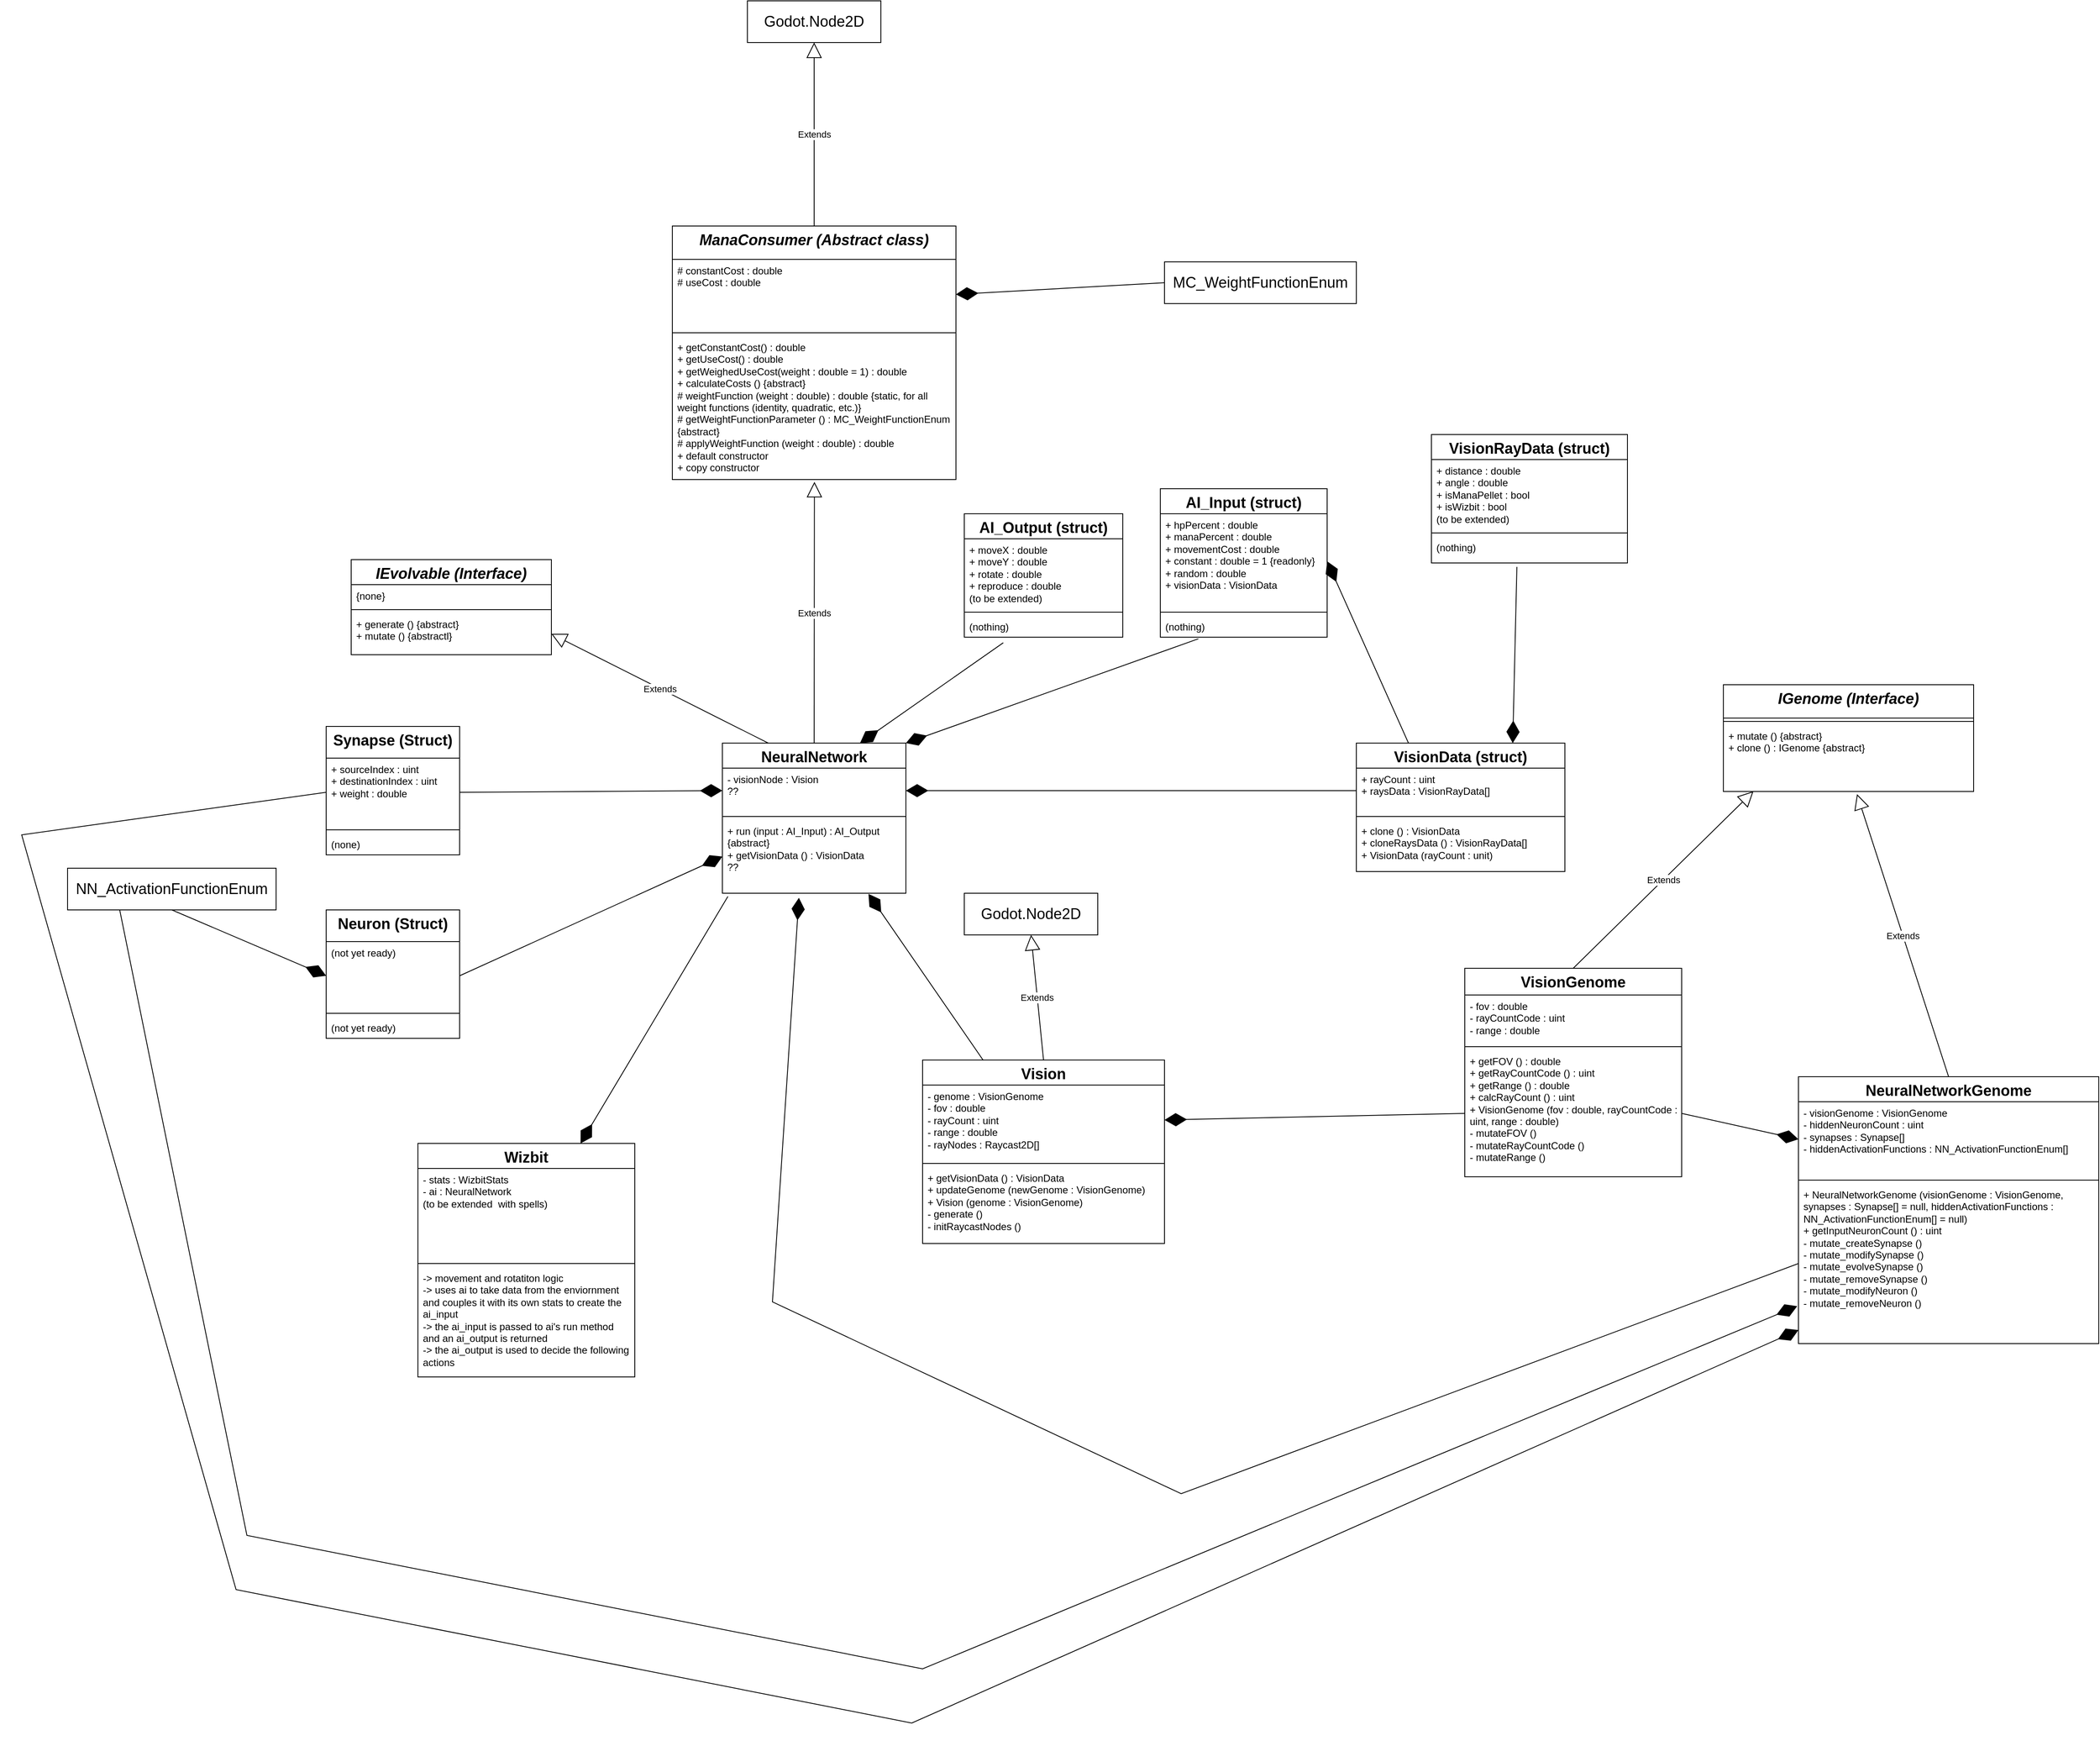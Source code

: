 <mxfile version="24.2.5" type="device">
  <diagram name="Page-1" id="7WFIXxiKZeKs0zez9FQ8">
    <mxGraphModel dx="3053" dy="1793" grid="1" gridSize="10" guides="1" tooltips="1" connect="1" arrows="1" fold="1" page="1" pageScale="1" pageWidth="850" pageHeight="1100" math="0" shadow="0">
      <root>
        <mxCell id="0" />
        <mxCell id="1" parent="0" />
        <mxCell id="9O78wGGuVozdPFEIfdjM-1" value="&lt;i&gt;&lt;font style=&quot;font-size: 18px;&quot;&gt;IGenome (Interface)&lt;/font&gt;&lt;/i&gt;" style="swimlane;fontStyle=1;align=center;verticalAlign=top;childLayout=stackLayout;horizontal=1;startSize=40;horizontalStack=0;resizeParent=1;resizeParentMax=0;resizeLast=0;collapsible=1;marginBottom=0;whiteSpace=wrap;html=1;" parent="1" vertex="1">
          <mxGeometry x="2070" y="860" width="300" height="128" as="geometry" />
        </mxCell>
        <mxCell id="9O78wGGuVozdPFEIfdjM-2" value="" style="line;strokeWidth=1;fillColor=none;align=left;verticalAlign=middle;spacingTop=-1;spacingLeft=3;spacingRight=3;rotatable=0;labelPosition=right;points=[];portConstraint=eastwest;strokeColor=inherit;" parent="9O78wGGuVozdPFEIfdjM-1" vertex="1">
          <mxGeometry y="40" width="300" height="8" as="geometry" />
        </mxCell>
        <mxCell id="9O78wGGuVozdPFEIfdjM-3" value="&lt;div&gt;&lt;span style=&quot;background-color: initial;&quot;&gt;+ mutate () {abstract}&lt;/span&gt;&lt;br&gt;&lt;/div&gt;&lt;div&gt;&lt;span style=&quot;background-color: initial;&quot;&gt;+ clone () : IGenome {abstract}&lt;/span&gt;&lt;/div&gt;" style="text;strokeColor=none;fillColor=none;align=left;verticalAlign=top;spacingLeft=4;spacingRight=4;overflow=hidden;rotatable=0;points=[[0,0.5],[1,0.5]];portConstraint=eastwest;whiteSpace=wrap;html=1;" parent="9O78wGGuVozdPFEIfdjM-1" vertex="1">
          <mxGeometry y="48" width="300" height="80" as="geometry" />
        </mxCell>
        <mxCell id="9O78wGGuVozdPFEIfdjM-4" value="&lt;i&gt;&lt;font style=&quot;font-size: 18px;&quot;&gt;ManaConsumer (Abstract class)&lt;/font&gt;&lt;/i&gt;" style="swimlane;fontStyle=1;align=center;verticalAlign=top;childLayout=stackLayout;horizontal=1;startSize=40;horizontalStack=0;resizeParent=1;resizeParentMax=0;resizeLast=0;collapsible=1;marginBottom=0;whiteSpace=wrap;html=1;" parent="1" vertex="1">
          <mxGeometry x="810" y="310" width="340" height="304" as="geometry" />
        </mxCell>
        <mxCell id="9O78wGGuVozdPFEIfdjM-5" value="&lt;div&gt;# constantCost : double&lt;/div&gt;&lt;div&gt;# useCost : double&lt;/div&gt;" style="text;strokeColor=none;fillColor=none;align=left;verticalAlign=top;spacingLeft=4;spacingRight=4;overflow=hidden;rotatable=0;points=[[0,0.5],[1,0.5]];portConstraint=eastwest;whiteSpace=wrap;html=1;" parent="9O78wGGuVozdPFEIfdjM-4" vertex="1">
          <mxGeometry y="40" width="340" height="84" as="geometry" />
        </mxCell>
        <mxCell id="9O78wGGuVozdPFEIfdjM-6" value="" style="line;strokeWidth=1;fillColor=none;align=left;verticalAlign=middle;spacingTop=-1;spacingLeft=3;spacingRight=3;rotatable=0;labelPosition=right;points=[];portConstraint=eastwest;strokeColor=inherit;" parent="9O78wGGuVozdPFEIfdjM-4" vertex="1">
          <mxGeometry y="124" width="340" height="8" as="geometry" />
        </mxCell>
        <mxCell id="9O78wGGuVozdPFEIfdjM-7" value="+ getConstantCost() : double&lt;div&gt;+ getUseCost() : double&lt;br&gt;&lt;div&gt;+ getWeighedUseCost(weight : double = 1) : double&lt;/div&gt;&lt;div&gt;+ calculateCosts () {abstract}&lt;/div&gt;&lt;div&gt;# weightFunction (weight : double) : double {static, for all weight functions (identity, quadratic, etc.)}&lt;/div&gt;&lt;div&gt;# getWeightFunctionParameter () : MC_WeightFunctionEnum {abstract}&lt;/div&gt;&lt;div&gt;# applyWeightFunction (weight : double) : double&lt;/div&gt;&lt;div&gt;+ default constructor&lt;/div&gt;&lt;div&gt;+ copy constructor&lt;/div&gt;&lt;/div&gt;" style="text;strokeColor=none;fillColor=none;align=left;verticalAlign=top;spacingLeft=4;spacingRight=4;overflow=hidden;rotatable=0;points=[[0,0.5],[1,0.5]];portConstraint=eastwest;whiteSpace=wrap;html=1;" parent="9O78wGGuVozdPFEIfdjM-4" vertex="1">
          <mxGeometry y="132" width="340" height="172" as="geometry" />
        </mxCell>
        <mxCell id="9O78wGGuVozdPFEIfdjM-8" value="&lt;i&gt;&lt;font style=&quot;font-size: 18px;&quot;&gt;IEvolvable (Interface)&lt;/font&gt;&lt;/i&gt;" style="swimlane;fontStyle=1;align=center;verticalAlign=top;childLayout=stackLayout;horizontal=1;startSize=30;horizontalStack=0;resizeParent=1;resizeParentMax=0;resizeLast=0;collapsible=1;marginBottom=0;whiteSpace=wrap;html=1;" parent="1" vertex="1">
          <mxGeometry x="425" y="710" width="240" height="114" as="geometry" />
        </mxCell>
        <mxCell id="9O78wGGuVozdPFEIfdjM-9" value="{none}" style="text;strokeColor=none;fillColor=none;align=left;verticalAlign=top;spacingLeft=4;spacingRight=4;overflow=hidden;rotatable=0;points=[[0,0.5],[1,0.5]];portConstraint=eastwest;whiteSpace=wrap;html=1;" parent="9O78wGGuVozdPFEIfdjM-8" vertex="1">
          <mxGeometry y="30" width="240" height="26" as="geometry" />
        </mxCell>
        <mxCell id="9O78wGGuVozdPFEIfdjM-10" value="" style="line;strokeWidth=1;fillColor=none;align=left;verticalAlign=middle;spacingTop=-1;spacingLeft=3;spacingRight=3;rotatable=0;labelPosition=right;points=[];portConstraint=eastwest;strokeColor=inherit;" parent="9O78wGGuVozdPFEIfdjM-8" vertex="1">
          <mxGeometry y="56" width="240" height="8" as="geometry" />
        </mxCell>
        <mxCell id="9O78wGGuVozdPFEIfdjM-11" value="+ generate () {abstract}&lt;div&gt;+ mutate () {abstractl}&lt;/div&gt;" style="text;strokeColor=none;fillColor=none;align=left;verticalAlign=top;spacingLeft=4;spacingRight=4;overflow=hidden;rotatable=0;points=[[0,0.5],[1,0.5]];portConstraint=eastwest;whiteSpace=wrap;html=1;" parent="9O78wGGuVozdPFEIfdjM-8" vertex="1">
          <mxGeometry y="64" width="240" height="50" as="geometry" />
        </mxCell>
        <mxCell id="9O78wGGuVozdPFEIfdjM-12" value="&lt;font style=&quot;font-size: 18px;&quot;&gt;MC_WeightFunctionEnum&lt;/font&gt;" style="html=1;whiteSpace=wrap;" parent="1" vertex="1">
          <mxGeometry x="1400" y="353" width="230" height="50" as="geometry" />
        </mxCell>
        <mxCell id="9O78wGGuVozdPFEIfdjM-18" value="Extends" style="endArrow=block;endSize=16;endFill=0;html=1;rounded=0;exitX=0.5;exitY=0;exitDx=0;exitDy=0;entryX=0.501;entryY=1.016;entryDx=0;entryDy=0;entryPerimeter=0;" parent="1" source="9O78wGGuVozdPFEIfdjM-22" target="9O78wGGuVozdPFEIfdjM-7" edge="1">
          <mxGeometry width="160" relative="1" as="geometry">
            <mxPoint x="980" y="930" as="sourcePoint" />
            <mxPoint x="560" y="770" as="targetPoint" />
          </mxGeometry>
        </mxCell>
        <mxCell id="9O78wGGuVozdPFEIfdjM-19" value="Extends" style="endArrow=block;endSize=16;endFill=0;html=1;rounded=0;entryX=1;entryY=0.5;entryDx=0;entryDy=0;exitX=0.25;exitY=0;exitDx=0;exitDy=0;" parent="1" source="9O78wGGuVozdPFEIfdjM-22" target="9O78wGGuVozdPFEIfdjM-11" edge="1">
          <mxGeometry width="160" relative="1" as="geometry">
            <mxPoint x="480" y="750" as="sourcePoint" />
            <mxPoint x="410" y="640" as="targetPoint" />
          </mxGeometry>
        </mxCell>
        <mxCell id="9O78wGGuVozdPFEIfdjM-21" value="Extends" style="endArrow=block;endSize=16;endFill=0;html=1;rounded=0;exitX=0.5;exitY=0;exitDx=0;exitDy=0;entryX=0.5;entryY=1;entryDx=0;entryDy=0;" parent="1" source="9O78wGGuVozdPFEIfdjM-4" target="JWEfFdAkf09Q-wL82Dwv-13" edge="1">
          <mxGeometry width="160" relative="1" as="geometry">
            <mxPoint x="1050" y="243" as="sourcePoint" />
            <mxPoint x="980" y="110" as="targetPoint" />
          </mxGeometry>
        </mxCell>
        <mxCell id="9O78wGGuVozdPFEIfdjM-22" value="&lt;font style=&quot;font-size: 18px;&quot;&gt;NeuralNetwork&lt;/font&gt;" style="swimlane;fontStyle=1;align=center;verticalAlign=top;childLayout=stackLayout;horizontal=1;startSize=30;horizontalStack=0;resizeParent=1;resizeParentMax=0;resizeLast=0;collapsible=1;marginBottom=0;whiteSpace=wrap;html=1;" parent="1" vertex="1">
          <mxGeometry x="870" y="930" width="220" height="180" as="geometry" />
        </mxCell>
        <mxCell id="9O78wGGuVozdPFEIfdjM-23" value="&lt;div&gt;- visionNode : Vision&lt;br&gt;&lt;/div&gt;&lt;div&gt;??&lt;/div&gt;" style="text;strokeColor=none;fillColor=none;align=left;verticalAlign=top;spacingLeft=4;spacingRight=4;overflow=hidden;rotatable=0;points=[[0,0.5],[1,0.5]];portConstraint=eastwest;whiteSpace=wrap;html=1;" parent="9O78wGGuVozdPFEIfdjM-22" vertex="1">
          <mxGeometry y="30" width="220" height="54" as="geometry" />
        </mxCell>
        <mxCell id="9O78wGGuVozdPFEIfdjM-24" value="" style="line;strokeWidth=1;fillColor=none;align=left;verticalAlign=middle;spacingTop=-1;spacingLeft=3;spacingRight=3;rotatable=0;labelPosition=right;points=[];portConstraint=eastwest;strokeColor=inherit;" parent="9O78wGGuVozdPFEIfdjM-22" vertex="1">
          <mxGeometry y="84" width="220" height="8" as="geometry" />
        </mxCell>
        <mxCell id="9O78wGGuVozdPFEIfdjM-25" value="&lt;div&gt;+ run (input : AI_Input) : AI_Output {abstract}&lt;div&gt;+ getVisionData () : VisionData&lt;/div&gt;&lt;/div&gt;??" style="text;strokeColor=none;fillColor=none;align=left;verticalAlign=top;spacingLeft=4;spacingRight=4;overflow=hidden;rotatable=0;points=[[0,0.5],[1,0.5]];portConstraint=eastwest;whiteSpace=wrap;html=1;" parent="9O78wGGuVozdPFEIfdjM-22" vertex="1">
          <mxGeometry y="92" width="220" height="88" as="geometry" />
        </mxCell>
        <mxCell id="9O78wGGuVozdPFEIfdjM-27" value="&lt;font style=&quot;font-size: 18px;&quot;&gt;VisionData (struct)&lt;/font&gt;" style="swimlane;fontStyle=1;align=center;verticalAlign=top;childLayout=stackLayout;horizontal=1;startSize=30;horizontalStack=0;resizeParent=1;resizeParentMax=0;resizeLast=0;collapsible=1;marginBottom=0;whiteSpace=wrap;html=1;" parent="1" vertex="1">
          <mxGeometry x="1630" y="930" width="250" height="154" as="geometry" />
        </mxCell>
        <mxCell id="9O78wGGuVozdPFEIfdjM-28" value="&lt;div&gt;+ rayCount : uint&lt;/div&gt;&lt;div&gt;+ raysData : VisionRayData[]&lt;/div&gt;" style="text;strokeColor=none;fillColor=none;align=left;verticalAlign=top;spacingLeft=4;spacingRight=4;overflow=hidden;rotatable=0;points=[[0,0.5],[1,0.5]];portConstraint=eastwest;whiteSpace=wrap;html=1;" parent="9O78wGGuVozdPFEIfdjM-27" vertex="1">
          <mxGeometry y="30" width="250" height="54" as="geometry" />
        </mxCell>
        <mxCell id="9O78wGGuVozdPFEIfdjM-29" value="" style="line;strokeWidth=1;fillColor=none;align=left;verticalAlign=middle;spacingTop=-1;spacingLeft=3;spacingRight=3;rotatable=0;labelPosition=right;points=[];portConstraint=eastwest;strokeColor=inherit;" parent="9O78wGGuVozdPFEIfdjM-27" vertex="1">
          <mxGeometry y="84" width="250" height="8" as="geometry" />
        </mxCell>
        <mxCell id="9O78wGGuVozdPFEIfdjM-30" value="+ clone () : VisionData&lt;div&gt;+ cloneRaysData () : VisionRayData[]&lt;/div&gt;&lt;div&gt;+ VisionData (rayCount : unit)&lt;/div&gt;" style="text;strokeColor=none;fillColor=none;align=left;verticalAlign=top;spacingLeft=4;spacingRight=4;overflow=hidden;rotatable=0;points=[[0,0.5],[1,0.5]];portConstraint=eastwest;whiteSpace=wrap;html=1;" parent="9O78wGGuVozdPFEIfdjM-27" vertex="1">
          <mxGeometry y="92" width="250" height="62" as="geometry" />
        </mxCell>
        <mxCell id="9O78wGGuVozdPFEIfdjM-31" value="&lt;font style=&quot;font-size: 18px;&quot;&gt;VisionRay&lt;span style=&quot;background-color: initial;&quot;&gt;Data (struct)&lt;/span&gt;&lt;/font&gt;" style="swimlane;fontStyle=1;align=center;verticalAlign=top;childLayout=stackLayout;horizontal=1;startSize=30;horizontalStack=0;resizeParent=1;resizeParentMax=0;resizeLast=0;collapsible=1;marginBottom=0;whiteSpace=wrap;html=1;" parent="1" vertex="1">
          <mxGeometry x="1720" y="560" width="235" height="154" as="geometry" />
        </mxCell>
        <mxCell id="9O78wGGuVozdPFEIfdjM-32" value="+ distance : double&lt;div&gt;+ angle : double&lt;/div&gt;&lt;div&gt;+ isManaPellet : bool&lt;/div&gt;&lt;div&gt;+ isWizbit : bool&lt;/div&gt;&lt;div&gt;(to be extended)&lt;/div&gt;" style="text;strokeColor=none;fillColor=none;align=left;verticalAlign=top;spacingLeft=4;spacingRight=4;overflow=hidden;rotatable=0;points=[[0,0.5],[1,0.5]];portConstraint=eastwest;whiteSpace=wrap;html=1;" parent="9O78wGGuVozdPFEIfdjM-31" vertex="1">
          <mxGeometry y="30" width="235" height="84" as="geometry" />
        </mxCell>
        <mxCell id="9O78wGGuVozdPFEIfdjM-33" value="" style="line;strokeWidth=1;fillColor=none;align=left;verticalAlign=middle;spacingTop=-1;spacingLeft=3;spacingRight=3;rotatable=0;labelPosition=right;points=[];portConstraint=eastwest;strokeColor=inherit;" parent="9O78wGGuVozdPFEIfdjM-31" vertex="1">
          <mxGeometry y="114" width="235" height="8" as="geometry" />
        </mxCell>
        <mxCell id="9O78wGGuVozdPFEIfdjM-34" value="(nothing)" style="text;strokeColor=none;fillColor=none;align=left;verticalAlign=top;spacingLeft=4;spacingRight=4;overflow=hidden;rotatable=0;points=[[0,0.5],[1,0.5]];portConstraint=eastwest;whiteSpace=wrap;html=1;" parent="9O78wGGuVozdPFEIfdjM-31" vertex="1">
          <mxGeometry y="122" width="235" height="32" as="geometry" />
        </mxCell>
        <mxCell id="9O78wGGuVozdPFEIfdjM-36" value="" style="endArrow=diamondThin;endFill=1;endSize=24;html=1;rounded=0;exitX=0.436;exitY=1.15;exitDx=0;exitDy=0;entryX=0.75;entryY=0;entryDx=0;entryDy=0;exitPerimeter=0;" parent="1" source="9O78wGGuVozdPFEIfdjM-34" target="9O78wGGuVozdPFEIfdjM-27" edge="1">
          <mxGeometry width="160" relative="1" as="geometry">
            <mxPoint x="1875" y="560" as="sourcePoint" />
            <mxPoint x="1785" y="560" as="targetPoint" />
          </mxGeometry>
        </mxCell>
        <mxCell id="9O78wGGuVozdPFEIfdjM-37" value="&lt;font style=&quot;font-size: 18px;&quot;&gt;AI_Input (struct)&lt;/font&gt;" style="swimlane;fontStyle=1;align=center;verticalAlign=top;childLayout=stackLayout;horizontal=1;startSize=30;horizontalStack=0;resizeParent=1;resizeParentMax=0;resizeLast=0;collapsible=1;marginBottom=0;whiteSpace=wrap;html=1;" parent="1" vertex="1">
          <mxGeometry x="1395" y="625" width="200" height="178" as="geometry" />
        </mxCell>
        <mxCell id="9O78wGGuVozdPFEIfdjM-38" value="+ hpPercent : double&lt;div&gt;+ manaPercent : double&lt;/div&gt;&lt;div&gt;+ movementCost : double&lt;/div&gt;&lt;div&gt;+ constant : double = 1 {readonly}&lt;/div&gt;&lt;div&gt;+ random : double&lt;/div&gt;&lt;div&gt;+ visionData : VisionData&lt;/div&gt;" style="text;strokeColor=none;fillColor=none;align=left;verticalAlign=top;spacingLeft=4;spacingRight=4;overflow=hidden;rotatable=0;points=[[0,0.5],[1,0.5]];portConstraint=eastwest;whiteSpace=wrap;html=1;" parent="9O78wGGuVozdPFEIfdjM-37" vertex="1">
          <mxGeometry y="30" width="200" height="114" as="geometry" />
        </mxCell>
        <mxCell id="9O78wGGuVozdPFEIfdjM-39" value="" style="line;strokeWidth=1;fillColor=none;align=left;verticalAlign=middle;spacingTop=-1;spacingLeft=3;spacingRight=3;rotatable=0;labelPosition=right;points=[];portConstraint=eastwest;strokeColor=inherit;" parent="9O78wGGuVozdPFEIfdjM-37" vertex="1">
          <mxGeometry y="144" width="200" height="8" as="geometry" />
        </mxCell>
        <mxCell id="9O78wGGuVozdPFEIfdjM-40" value="(nothing)" style="text;strokeColor=none;fillColor=none;align=left;verticalAlign=top;spacingLeft=4;spacingRight=4;overflow=hidden;rotatable=0;points=[[0,0.5],[1,0.5]];portConstraint=eastwest;whiteSpace=wrap;html=1;" parent="9O78wGGuVozdPFEIfdjM-37" vertex="1">
          <mxGeometry y="152" width="200" height="26" as="geometry" />
        </mxCell>
        <mxCell id="9O78wGGuVozdPFEIfdjM-42" value="" style="endArrow=diamondThin;endFill=1;endSize=24;html=1;rounded=0;exitX=0.228;exitY=1.075;exitDx=0;exitDy=0;entryX=1;entryY=0;entryDx=0;entryDy=0;exitPerimeter=0;" parent="1" source="9O78wGGuVozdPFEIfdjM-40" target="9O78wGGuVozdPFEIfdjM-22" edge="1">
          <mxGeometry width="160" relative="1" as="geometry">
            <mxPoint x="1200" y="760" as="sourcePoint" />
            <mxPoint x="1110" y="930" as="targetPoint" />
          </mxGeometry>
        </mxCell>
        <mxCell id="9O78wGGuVozdPFEIfdjM-43" value="" style="endArrow=diamondThin;endFill=1;endSize=24;html=1;rounded=0;exitX=0;exitY=0.5;exitDx=0;exitDy=0;entryX=1;entryY=0.5;entryDx=0;entryDy=0;" parent="1" source="9O78wGGuVozdPFEIfdjM-12" target="9O78wGGuVozdPFEIfdjM-5" edge="1">
          <mxGeometry width="160" relative="1" as="geometry">
            <mxPoint x="1270" y="554" as="sourcePoint" />
            <mxPoint x="1270" y="710" as="targetPoint" />
          </mxGeometry>
        </mxCell>
        <mxCell id="9O78wGGuVozdPFEIfdjM-44" value="&lt;font style=&quot;font-size: 18px;&quot;&gt;AI_Output (struct)&lt;/font&gt;" style="swimlane;fontStyle=1;align=center;verticalAlign=top;childLayout=stackLayout;horizontal=1;startSize=30;horizontalStack=0;resizeParent=1;resizeParentMax=0;resizeLast=0;collapsible=1;marginBottom=0;whiteSpace=wrap;html=1;" parent="1" vertex="1">
          <mxGeometry x="1160" y="655" width="190" height="148" as="geometry" />
        </mxCell>
        <mxCell id="9O78wGGuVozdPFEIfdjM-45" value="+ moveX : double&lt;div&gt;+ moveY : double&lt;/div&gt;&lt;div&gt;+ rotate : double&lt;/div&gt;&lt;div&gt;+ reproduce : double&lt;/div&gt;&lt;div&gt;(to be extended)&lt;/div&gt;" style="text;strokeColor=none;fillColor=none;align=left;verticalAlign=top;spacingLeft=4;spacingRight=4;overflow=hidden;rotatable=0;points=[[0,0.5],[1,0.5]];portConstraint=eastwest;whiteSpace=wrap;html=1;" parent="9O78wGGuVozdPFEIfdjM-44" vertex="1">
          <mxGeometry y="30" width="190" height="84" as="geometry" />
        </mxCell>
        <mxCell id="9O78wGGuVozdPFEIfdjM-46" value="" style="line;strokeWidth=1;fillColor=none;align=left;verticalAlign=middle;spacingTop=-1;spacingLeft=3;spacingRight=3;rotatable=0;labelPosition=right;points=[];portConstraint=eastwest;strokeColor=inherit;" parent="9O78wGGuVozdPFEIfdjM-44" vertex="1">
          <mxGeometry y="114" width="190" height="8" as="geometry" />
        </mxCell>
        <mxCell id="9O78wGGuVozdPFEIfdjM-47" value="(nothing)" style="text;strokeColor=none;fillColor=none;align=left;verticalAlign=top;spacingLeft=4;spacingRight=4;overflow=hidden;rotatable=0;points=[[0,0.5],[1,0.5]];portConstraint=eastwest;whiteSpace=wrap;html=1;" parent="9O78wGGuVozdPFEIfdjM-44" vertex="1">
          <mxGeometry y="122" width="190" height="26" as="geometry" />
        </mxCell>
        <mxCell id="9O78wGGuVozdPFEIfdjM-48" value="" style="endArrow=diamondThin;endFill=1;endSize=24;html=1;rounded=0;exitX=0.246;exitY=1.256;exitDx=0;exitDy=0;entryX=0.75;entryY=0;entryDx=0;entryDy=0;exitPerimeter=0;" parent="1" source="9O78wGGuVozdPFEIfdjM-47" target="9O78wGGuVozdPFEIfdjM-22" edge="1">
          <mxGeometry width="160" relative="1" as="geometry">
            <mxPoint x="1472" y="1046" as="sourcePoint" />
            <mxPoint x="1045" y="930" as="targetPoint" />
            <Array as="points" />
          </mxGeometry>
        </mxCell>
        <mxCell id="9O78wGGuVozdPFEIfdjM-50" value="&lt;font style=&quot;font-size: 18px;&quot;&gt;Vision&lt;/font&gt;" style="swimlane;fontStyle=1;align=center;verticalAlign=top;childLayout=stackLayout;horizontal=1;startSize=30;horizontalStack=0;resizeParent=1;resizeParentMax=0;resizeLast=0;collapsible=1;marginBottom=0;whiteSpace=wrap;html=1;" parent="1" vertex="1">
          <mxGeometry x="1110" y="1310" width="290" height="220" as="geometry" />
        </mxCell>
        <mxCell id="9O78wGGuVozdPFEIfdjM-51" value="- genome : VisionGenome&lt;div&gt;- fov : double&lt;/div&gt;&lt;div&gt;- rayCount : uint&lt;/div&gt;&lt;div&gt;- range : double&lt;/div&gt;&lt;div&gt;- rayNodes : Raycast2D[]&lt;/div&gt;" style="text;strokeColor=none;fillColor=none;align=left;verticalAlign=top;spacingLeft=4;spacingRight=4;overflow=hidden;rotatable=0;points=[[0,0.5],[1,0.5]];portConstraint=eastwest;whiteSpace=wrap;html=1;" parent="9O78wGGuVozdPFEIfdjM-50" vertex="1">
          <mxGeometry y="30" width="290" height="90" as="geometry" />
        </mxCell>
        <mxCell id="9O78wGGuVozdPFEIfdjM-52" value="" style="line;strokeWidth=1;fillColor=none;align=left;verticalAlign=middle;spacingTop=-1;spacingLeft=3;spacingRight=3;rotatable=0;labelPosition=right;points=[];portConstraint=eastwest;strokeColor=inherit;" parent="9O78wGGuVozdPFEIfdjM-50" vertex="1">
          <mxGeometry y="120" width="290" height="8" as="geometry" />
        </mxCell>
        <mxCell id="9O78wGGuVozdPFEIfdjM-53" value="+ getVisionData () : VisionData&lt;div&gt;+ updateGenome (newGenome : VisionGenome)&lt;/div&gt;&lt;div&gt;+ Vision (genome : VisionGenome)&lt;/div&gt;&lt;div&gt;- generate ()&lt;/div&gt;&lt;div&gt;- initRaycastNodes ()&lt;/div&gt;" style="text;strokeColor=none;fillColor=none;align=left;verticalAlign=top;spacingLeft=4;spacingRight=4;overflow=hidden;rotatable=0;points=[[0,0.5],[1,0.5]];portConstraint=eastwest;whiteSpace=wrap;html=1;" parent="9O78wGGuVozdPFEIfdjM-50" vertex="1">
          <mxGeometry y="128" width="290" height="92" as="geometry" />
        </mxCell>
        <mxCell id="9O78wGGuVozdPFEIfdjM-55" value="&lt;font style=&quot;font-size: 18px;&quot;&gt;Godot.Node2D&lt;/font&gt;" style="html=1;whiteSpace=wrap;" parent="1" vertex="1">
          <mxGeometry x="1160" y="1110" width="160" height="50" as="geometry" />
        </mxCell>
        <mxCell id="9O78wGGuVozdPFEIfdjM-56" value="Extends" style="endArrow=block;endSize=16;endFill=0;html=1;rounded=0;entryX=0.5;entryY=1;entryDx=0;entryDy=0;exitX=0.5;exitY=0;exitDx=0;exitDy=0;" parent="1" source="9O78wGGuVozdPFEIfdjM-50" target="9O78wGGuVozdPFEIfdjM-55" edge="1">
          <mxGeometry width="160" relative="1" as="geometry">
            <mxPoint x="1590" y="1220" as="sourcePoint" />
            <mxPoint x="1640" y="680" as="targetPoint" />
          </mxGeometry>
        </mxCell>
        <mxCell id="9O78wGGuVozdPFEIfdjM-57" value="" style="endArrow=diamondThin;endFill=1;endSize=24;html=1;rounded=0;exitX=0.25;exitY=0;exitDx=0;exitDy=0;entryX=0.796;entryY=1.009;entryDx=0;entryDy=0;entryPerimeter=0;" parent="1" source="9O78wGGuVozdPFEIfdjM-50" target="9O78wGGuVozdPFEIfdjM-25" edge="1">
          <mxGeometry width="160" relative="1" as="geometry">
            <mxPoint x="1235" y="1156.29" as="sourcePoint" />
            <mxPoint x="1055.4" y="1095.008" as="targetPoint" />
            <Array as="points" />
          </mxGeometry>
        </mxCell>
        <mxCell id="JWEfFdAkf09Q-wL82Dwv-1" value="&lt;font style=&quot;font-size: 18px;&quot;&gt;VisionGenome&lt;/font&gt;" style="swimlane;fontStyle=1;align=center;verticalAlign=top;childLayout=stackLayout;horizontal=1;startSize=32;horizontalStack=0;resizeParent=1;resizeParentMax=0;resizeLast=0;collapsible=1;marginBottom=0;whiteSpace=wrap;html=1;" parent="1" vertex="1">
          <mxGeometry x="1760" y="1200" width="260" height="250" as="geometry" />
        </mxCell>
        <mxCell id="JWEfFdAkf09Q-wL82Dwv-2" value="- fov : double&lt;div&gt;- rayCountCode : uint&lt;/div&gt;&lt;div&gt;- range : double&lt;/div&gt;" style="text;strokeColor=none;fillColor=none;align=left;verticalAlign=top;spacingLeft=4;spacingRight=4;overflow=hidden;rotatable=0;points=[[0,0.5],[1,0.5]];portConstraint=eastwest;whiteSpace=wrap;html=1;" parent="JWEfFdAkf09Q-wL82Dwv-1" vertex="1">
          <mxGeometry y="32" width="260" height="58" as="geometry" />
        </mxCell>
        <mxCell id="JWEfFdAkf09Q-wL82Dwv-3" value="" style="line;strokeWidth=1;fillColor=none;align=left;verticalAlign=middle;spacingTop=-1;spacingLeft=3;spacingRight=3;rotatable=0;labelPosition=right;points=[];portConstraint=eastwest;strokeColor=inherit;" parent="JWEfFdAkf09Q-wL82Dwv-1" vertex="1">
          <mxGeometry y="90" width="260" height="8" as="geometry" />
        </mxCell>
        <mxCell id="JWEfFdAkf09Q-wL82Dwv-4" value="+ getFOV () : double&lt;div&gt;+ getRayCountCode () : uint&lt;/div&gt;&lt;div&gt;+ getRange () : double&lt;/div&gt;&lt;div&gt;+ calcRayCount () : uint&lt;/div&gt;&lt;div&gt;+ VisionGenome (fov : double, rayCountCode : uint, range : double)&lt;/div&gt;&lt;div&gt;- mutateFOV ()&lt;/div&gt;&lt;div&gt;- mutateRayCountCode ()&lt;/div&gt;&lt;div&gt;- mutateRange ()&lt;/div&gt;" style="text;strokeColor=none;fillColor=none;align=left;verticalAlign=top;spacingLeft=4;spacingRight=4;overflow=hidden;rotatable=0;points=[[0,0.5],[1,0.5]];portConstraint=eastwest;whiteSpace=wrap;html=1;" parent="JWEfFdAkf09Q-wL82Dwv-1" vertex="1">
          <mxGeometry y="98" width="260" height="152" as="geometry" />
        </mxCell>
        <mxCell id="JWEfFdAkf09Q-wL82Dwv-5" value="Extends" style="endArrow=block;endSize=16;endFill=0;html=1;rounded=0;exitX=0.5;exitY=0;exitDx=0;exitDy=0;entryX=0.12;entryY=0.997;entryDx=0;entryDy=0;entryPerimeter=0;" parent="1" source="JWEfFdAkf09Q-wL82Dwv-1" target="9O78wGGuVozdPFEIfdjM-3" edge="1">
          <mxGeometry width="160" relative="1" as="geometry">
            <mxPoint x="1995" y="1190" as="sourcePoint" />
            <mxPoint x="2080" y="1050" as="targetPoint" />
          </mxGeometry>
        </mxCell>
        <mxCell id="JWEfFdAkf09Q-wL82Dwv-11" value="" style="endArrow=diamondThin;endFill=1;endSize=24;html=1;rounded=0;exitX=0.25;exitY=0;exitDx=0;exitDy=0;entryX=1;entryY=0.5;entryDx=0;entryDy=0;" parent="1" source="9O78wGGuVozdPFEIfdjM-27" target="9O78wGGuVozdPFEIfdjM-38" edge="1">
          <mxGeometry width="160" relative="1" as="geometry">
            <mxPoint x="1451" y="815" as="sourcePoint" />
            <mxPoint x="1120" y="997" as="targetPoint" />
          </mxGeometry>
        </mxCell>
        <mxCell id="JWEfFdAkf09Q-wL82Dwv-12" value="" style="endArrow=diamondThin;endFill=1;endSize=24;html=1;rounded=0;exitX=0;exitY=0.5;exitDx=0;exitDy=0;entryX=1;entryY=0.5;entryDx=0;entryDy=0;" parent="1" source="9O78wGGuVozdPFEIfdjM-28" target="9O78wGGuVozdPFEIfdjM-23" edge="1">
          <mxGeometry width="160" relative="1" as="geometry">
            <mxPoint x="1478" y="1100" as="sourcePoint" />
            <mxPoint x="1110" y="987" as="targetPoint" />
          </mxGeometry>
        </mxCell>
        <mxCell id="JWEfFdAkf09Q-wL82Dwv-13" value="&lt;font style=&quot;font-size: 18px;&quot;&gt;Godot.Node2D&lt;/font&gt;" style="html=1;whiteSpace=wrap;" parent="1" vertex="1">
          <mxGeometry x="900" y="40" width="160" height="50" as="geometry" />
        </mxCell>
        <mxCell id="pVMDmuzqO8A00FaKozLz-2" value="" style="endArrow=diamondThin;endFill=1;endSize=24;html=1;rounded=0;exitX=0;exitY=0.5;exitDx=0;exitDy=0;" parent="1" source="JWEfFdAkf09Q-wL82Dwv-4" target="9O78wGGuVozdPFEIfdjM-51" edge="1">
          <mxGeometry width="160" relative="1" as="geometry">
            <mxPoint x="1798" y="1395" as="sourcePoint" />
            <mxPoint x="1670" y="1180" as="targetPoint" />
            <Array as="points" />
          </mxGeometry>
        </mxCell>
        <mxCell id="DZNO_Fi6zl4msauyKun0-1" value="&lt;font style=&quot;font-size: 18px;&quot;&gt;NeuralNetworkGenome&lt;/font&gt;" style="swimlane;fontStyle=1;align=center;verticalAlign=top;childLayout=stackLayout;horizontal=1;startSize=30;horizontalStack=0;resizeParent=1;resizeParentMax=0;resizeLast=0;collapsible=1;marginBottom=0;whiteSpace=wrap;html=1;" parent="1" vertex="1">
          <mxGeometry x="2160" y="1330" width="360" height="320" as="geometry" />
        </mxCell>
        <mxCell id="DZNO_Fi6zl4msauyKun0-2" value="- visionGenome : VisionGenome&lt;div&gt;- hiddenNeuronCount : uint&lt;/div&gt;&lt;div&gt;- synapses : Synapse[]&lt;/div&gt;&lt;div&gt;- hiddenActivationFunctions : NN_ActivationFunctionEnum[]&lt;/div&gt;" style="text;strokeColor=none;fillColor=none;align=left;verticalAlign=top;spacingLeft=4;spacingRight=4;overflow=hidden;rotatable=0;points=[[0,0.5],[1,0.5]];portConstraint=eastwest;whiteSpace=wrap;html=1;" parent="DZNO_Fi6zl4msauyKun0-1" vertex="1">
          <mxGeometry y="30" width="360" height="90" as="geometry" />
        </mxCell>
        <mxCell id="DZNO_Fi6zl4msauyKun0-3" value="" style="line;strokeWidth=1;fillColor=none;align=left;verticalAlign=middle;spacingTop=-1;spacingLeft=3;spacingRight=3;rotatable=0;labelPosition=right;points=[];portConstraint=eastwest;strokeColor=inherit;" parent="DZNO_Fi6zl4msauyKun0-1" vertex="1">
          <mxGeometry y="120" width="360" height="8" as="geometry" />
        </mxCell>
        <mxCell id="DZNO_Fi6zl4msauyKun0-4" value="+ NeuralNetworkGenome (visionGenome : VisionGenome, synapses : Synapse[] = null, hiddenActivationFunctions : NN_ActivationFunctionEnum[] = null)&lt;div&gt;+ getInputNeuronCount () : uint&lt;/div&gt;&lt;div&gt;- mutate_createSynapse ()&lt;/div&gt;&lt;div&gt;- mutate_modifySynapse ()&lt;/div&gt;&lt;div&gt;- mutate_evolveSynapse ()&lt;/div&gt;&lt;div&gt;- mutate_removeSynapse ()&lt;/div&gt;&lt;div&gt;- mutate_modifyNeuron ()&lt;/div&gt;&lt;div&gt;- mutate_removeNeuron ()&lt;/div&gt;" style="text;strokeColor=none;fillColor=none;align=left;verticalAlign=top;spacingLeft=4;spacingRight=4;overflow=hidden;rotatable=0;points=[[0,0.5],[1,0.5]];portConstraint=eastwest;whiteSpace=wrap;html=1;" parent="DZNO_Fi6zl4msauyKun0-1" vertex="1">
          <mxGeometry y="128" width="360" height="192" as="geometry" />
        </mxCell>
        <mxCell id="DZNO_Fi6zl4msauyKun0-5" value="Extends" style="endArrow=block;endSize=16;endFill=0;html=1;rounded=0;exitX=0.5;exitY=0;exitDx=0;exitDy=0;entryX=0.534;entryY=1.04;entryDx=0;entryDy=0;entryPerimeter=0;" parent="1" source="DZNO_Fi6zl4msauyKun0-1" target="9O78wGGuVozdPFEIfdjM-3" edge="1">
          <mxGeometry width="160" relative="1" as="geometry">
            <mxPoint x="1900" y="1210" as="sourcePoint" />
            <mxPoint x="2116" y="998" as="targetPoint" />
          </mxGeometry>
        </mxCell>
        <mxCell id="DZNO_Fi6zl4msauyKun0-6" value="" style="endArrow=diamondThin;endFill=1;endSize=24;html=1;rounded=0;exitX=0;exitY=0.5;exitDx=0;exitDy=0;entryX=0.417;entryY=1.063;entryDx=0;entryDy=0;entryPerimeter=0;" parent="1" source="DZNO_Fi6zl4msauyKun0-4" target="9O78wGGuVozdPFEIfdjM-25" edge="1">
          <mxGeometry width="160" relative="1" as="geometry">
            <mxPoint x="1890" y="1720" as="sourcePoint" />
            <mxPoint x="890" y="1120" as="targetPoint" />
            <Array as="points">
              <mxPoint x="1420" y="1830" />
              <mxPoint x="930" y="1600" />
            </Array>
          </mxGeometry>
        </mxCell>
        <mxCell id="DZNO_Fi6zl4msauyKun0-7" value="&lt;font style=&quot;font-size: 18px;&quot;&gt;Wizbit&lt;/font&gt;" style="swimlane;fontStyle=1;align=center;verticalAlign=top;childLayout=stackLayout;horizontal=1;startSize=30;horizontalStack=0;resizeParent=1;resizeParentMax=0;resizeLast=0;collapsible=1;marginBottom=0;whiteSpace=wrap;html=1;" parent="1" vertex="1">
          <mxGeometry x="505" y="1410" width="260" height="280" as="geometry" />
        </mxCell>
        <mxCell id="DZNO_Fi6zl4msauyKun0-8" value="- stats : WizbitStats&lt;div&gt;- ai : NeuralNetwork&lt;/div&gt;&lt;div&gt;(to be extended&amp;nbsp; with spells)&lt;/div&gt;&lt;div&gt;&lt;br&gt;&lt;/div&gt;" style="text;strokeColor=none;fillColor=none;align=left;verticalAlign=top;spacingLeft=4;spacingRight=4;overflow=hidden;rotatable=0;points=[[0,0.5],[1,0.5]];portConstraint=eastwest;whiteSpace=wrap;html=1;" parent="DZNO_Fi6zl4msauyKun0-7" vertex="1">
          <mxGeometry y="30" width="260" height="110" as="geometry" />
        </mxCell>
        <mxCell id="DZNO_Fi6zl4msauyKun0-9" value="" style="line;strokeWidth=1;fillColor=none;align=left;verticalAlign=middle;spacingTop=-1;spacingLeft=3;spacingRight=3;rotatable=0;labelPosition=right;points=[];portConstraint=eastwest;strokeColor=inherit;" parent="DZNO_Fi6zl4msauyKun0-7" vertex="1">
          <mxGeometry y="140" width="260" height="8" as="geometry" />
        </mxCell>
        <mxCell id="DZNO_Fi6zl4msauyKun0-10" value="-&amp;gt; movement and rotatiton logic&lt;div&gt;-&amp;gt; uses ai to take data from the enviornment and couples it with its own stats to create the ai_input&lt;/div&gt;&lt;div&gt;-&amp;gt; the ai_input is passed to ai&#39;s run method and an ai_output is returned&lt;/div&gt;&lt;div&gt;-&amp;gt; the ai_output is used to decide the following actions&lt;/div&gt;" style="text;strokeColor=none;fillColor=none;align=left;verticalAlign=top;spacingLeft=4;spacingRight=4;overflow=hidden;rotatable=0;points=[[0,0.5],[1,0.5]];portConstraint=eastwest;whiteSpace=wrap;html=1;" parent="DZNO_Fi6zl4msauyKun0-7" vertex="1">
          <mxGeometry y="148" width="260" height="132" as="geometry" />
        </mxCell>
        <mxCell id="DZNO_Fi6zl4msauyKun0-11" value="" style="endArrow=diamondThin;endFill=1;endSize=24;html=1;rounded=0;exitX=0.03;exitY=1.044;exitDx=0;exitDy=0;entryX=0.75;entryY=0;entryDx=0;entryDy=0;exitPerimeter=0;" parent="1" source="9O78wGGuVozdPFEIfdjM-25" target="DZNO_Fi6zl4msauyKun0-7" edge="1">
          <mxGeometry width="160" relative="1" as="geometry">
            <mxPoint x="598" y="1289" as="sourcePoint" />
            <mxPoint x="460" y="1090" as="targetPoint" />
            <Array as="points" />
          </mxGeometry>
        </mxCell>
        <mxCell id="DZNO_Fi6zl4msauyKun0-12" value="&lt;font style=&quot;font-size: 18px;&quot;&gt;Synapse (Struct)&lt;/font&gt;" style="swimlane;fontStyle=1;align=center;verticalAlign=top;childLayout=stackLayout;horizontal=1;startSize=38;horizontalStack=0;resizeParent=1;resizeParentMax=0;resizeLast=0;collapsible=1;marginBottom=0;whiteSpace=wrap;html=1;" parent="1" vertex="1">
          <mxGeometry x="395" y="910" width="160" height="154" as="geometry" />
        </mxCell>
        <mxCell id="DZNO_Fi6zl4msauyKun0-13" value="+ sourceIndex : uint&lt;div&gt;+ destinationIndex : uint&lt;/div&gt;&lt;div&gt;+ weight : double&lt;/div&gt;" style="text;strokeColor=none;fillColor=none;align=left;verticalAlign=top;spacingLeft=4;spacingRight=4;overflow=hidden;rotatable=0;points=[[0,0.5],[1,0.5]];portConstraint=eastwest;whiteSpace=wrap;html=1;" parent="DZNO_Fi6zl4msauyKun0-12" vertex="1">
          <mxGeometry y="38" width="160" height="82" as="geometry" />
        </mxCell>
        <mxCell id="DZNO_Fi6zl4msauyKun0-14" value="" style="line;strokeWidth=1;fillColor=none;align=left;verticalAlign=middle;spacingTop=-1;spacingLeft=3;spacingRight=3;rotatable=0;labelPosition=right;points=[];portConstraint=eastwest;strokeColor=inherit;" parent="DZNO_Fi6zl4msauyKun0-12" vertex="1">
          <mxGeometry y="120" width="160" height="8" as="geometry" />
        </mxCell>
        <mxCell id="DZNO_Fi6zl4msauyKun0-15" value="(none)" style="text;strokeColor=none;fillColor=none;align=left;verticalAlign=top;spacingLeft=4;spacingRight=4;overflow=hidden;rotatable=0;points=[[0,0.5],[1,0.5]];portConstraint=eastwest;whiteSpace=wrap;html=1;" parent="DZNO_Fi6zl4msauyKun0-12" vertex="1">
          <mxGeometry y="128" width="160" height="26" as="geometry" />
        </mxCell>
        <mxCell id="DZNO_Fi6zl4msauyKun0-16" value="" style="endArrow=diamondThin;endFill=1;endSize=24;html=1;rounded=0;exitX=1;exitY=0.5;exitDx=0;exitDy=0;entryX=0;entryY=0.5;entryDx=0;entryDy=0;" parent="1" source="DZNO_Fi6zl4msauyKun0-13" target="9O78wGGuVozdPFEIfdjM-23" edge="1">
          <mxGeometry width="160" relative="1" as="geometry">
            <mxPoint x="712" y="1000" as="sourcePoint" />
            <mxPoint x="540" y="1120" as="targetPoint" />
            <Array as="points" />
          </mxGeometry>
        </mxCell>
        <mxCell id="DZNO_Fi6zl4msauyKun0-17" value="&lt;font style=&quot;font-size: 18px;&quot;&gt;Neuron (Struct)&lt;/font&gt;" style="swimlane;fontStyle=1;align=center;verticalAlign=top;childLayout=stackLayout;horizontal=1;startSize=38;horizontalStack=0;resizeParent=1;resizeParentMax=0;resizeLast=0;collapsible=1;marginBottom=0;whiteSpace=wrap;html=1;" parent="1" vertex="1">
          <mxGeometry x="395" y="1130" width="160" height="154" as="geometry" />
        </mxCell>
        <mxCell id="DZNO_Fi6zl4msauyKun0-18" value="(not yet ready)" style="text;strokeColor=none;fillColor=none;align=left;verticalAlign=top;spacingLeft=4;spacingRight=4;overflow=hidden;rotatable=0;points=[[0,0.5],[1,0.5]];portConstraint=eastwest;whiteSpace=wrap;html=1;" parent="DZNO_Fi6zl4msauyKun0-17" vertex="1">
          <mxGeometry y="38" width="160" height="82" as="geometry" />
        </mxCell>
        <mxCell id="DZNO_Fi6zl4msauyKun0-19" value="" style="line;strokeWidth=1;fillColor=none;align=left;verticalAlign=middle;spacingTop=-1;spacingLeft=3;spacingRight=3;rotatable=0;labelPosition=right;points=[];portConstraint=eastwest;strokeColor=inherit;" parent="DZNO_Fi6zl4msauyKun0-17" vertex="1">
          <mxGeometry y="120" width="160" height="8" as="geometry" />
        </mxCell>
        <mxCell id="DZNO_Fi6zl4msauyKun0-20" value="(not yet ready)" style="text;strokeColor=none;fillColor=none;align=left;verticalAlign=top;spacingLeft=4;spacingRight=4;overflow=hidden;rotatable=0;points=[[0,0.5],[1,0.5]];portConstraint=eastwest;whiteSpace=wrap;html=1;" parent="DZNO_Fi6zl4msauyKun0-17" vertex="1">
          <mxGeometry y="128" width="160" height="26" as="geometry" />
        </mxCell>
        <mxCell id="DZNO_Fi6zl4msauyKun0-21" value="" style="endArrow=diamondThin;endFill=1;endSize=24;html=1;rounded=0;exitX=1;exitY=0.5;exitDx=0;exitDy=0;entryX=0;entryY=0.5;entryDx=0;entryDy=0;" parent="1" source="DZNO_Fi6zl4msauyKun0-18" target="9O78wGGuVozdPFEIfdjM-25" edge="1">
          <mxGeometry width="160" relative="1" as="geometry">
            <mxPoint x="490" y="1162" as="sourcePoint" />
            <mxPoint x="890" y="1160" as="targetPoint" />
            <Array as="points" />
          </mxGeometry>
        </mxCell>
        <mxCell id="DZNO_Fi6zl4msauyKun0-22" value="&lt;font style=&quot;font-size: 18px;&quot;&gt;NN_ActivationFunctionEnum&lt;/font&gt;" style="html=1;whiteSpace=wrap;" parent="1" vertex="1">
          <mxGeometry x="85" y="1080" width="250" height="50" as="geometry" />
        </mxCell>
        <mxCell id="DZNO_Fi6zl4msauyKun0-23" value="" style="endArrow=diamondThin;endFill=1;endSize=24;html=1;rounded=0;exitX=0.5;exitY=1;exitDx=0;exitDy=0;entryX=0;entryY=0.5;entryDx=0;entryDy=0;" parent="1" source="DZNO_Fi6zl4msauyKun0-22" target="DZNO_Fi6zl4msauyKun0-18" edge="1">
          <mxGeometry width="160" relative="1" as="geometry">
            <mxPoint x="135" y="1323" as="sourcePoint" />
            <mxPoint x="535" y="1180" as="targetPoint" />
            <Array as="points" />
          </mxGeometry>
        </mxCell>
        <mxCell id="ZCERC5yAJ1F9aT5ZhW6y-1" value="" style="endArrow=diamondThin;endFill=1;endSize=24;html=1;rounded=0;exitX=0.25;exitY=1;exitDx=0;exitDy=0;entryX=-0.004;entryY=0.766;entryDx=0;entryDy=0;entryPerimeter=0;" edge="1" parent="1" source="DZNO_Fi6zl4msauyKun0-22" target="DZNO_Fi6zl4msauyKun0-4">
          <mxGeometry width="160" relative="1" as="geometry">
            <mxPoint x="65" y="1180" as="sourcePoint" />
            <mxPoint x="1890" y="1860" as="targetPoint" />
            <Array as="points">
              <mxPoint x="300" y="1880" />
              <mxPoint x="1110" y="2040" />
            </Array>
          </mxGeometry>
        </mxCell>
        <mxCell id="ZCERC5yAJ1F9aT5ZhW6y-2" value="" style="endArrow=diamondThin;endFill=1;endSize=24;html=1;rounded=0;exitX=1;exitY=0.5;exitDx=0;exitDy=0;entryX=0;entryY=0.5;entryDx=0;entryDy=0;" edge="1" parent="1" source="JWEfFdAkf09Q-wL82Dwv-4" target="DZNO_Fi6zl4msauyKun0-2">
          <mxGeometry width="160" relative="1" as="geometry">
            <mxPoint x="1880" y="1540" as="sourcePoint" />
            <mxPoint x="1520" y="1548" as="targetPoint" />
            <Array as="points" />
          </mxGeometry>
        </mxCell>
        <mxCell id="ZCERC5yAJ1F9aT5ZhW6y-3" value="" style="endArrow=diamondThin;endFill=1;endSize=24;html=1;rounded=0;exitX=0;exitY=0.5;exitDx=0;exitDy=0;" edge="1" parent="1" source="DZNO_Fi6zl4msauyKun0-13" target="DZNO_Fi6zl4msauyKun0-4">
          <mxGeometry width="160" relative="1" as="geometry">
            <mxPoint x="50" y="1195" as="sourcePoint" />
            <mxPoint x="2170" y="1640" as="targetPoint" />
            <Array as="points">
              <mxPoint x="30" y="1040" />
              <mxPoint x="287" y="1945" />
              <mxPoint x="1097" y="2105" />
            </Array>
          </mxGeometry>
        </mxCell>
      </root>
    </mxGraphModel>
  </diagram>
</mxfile>
